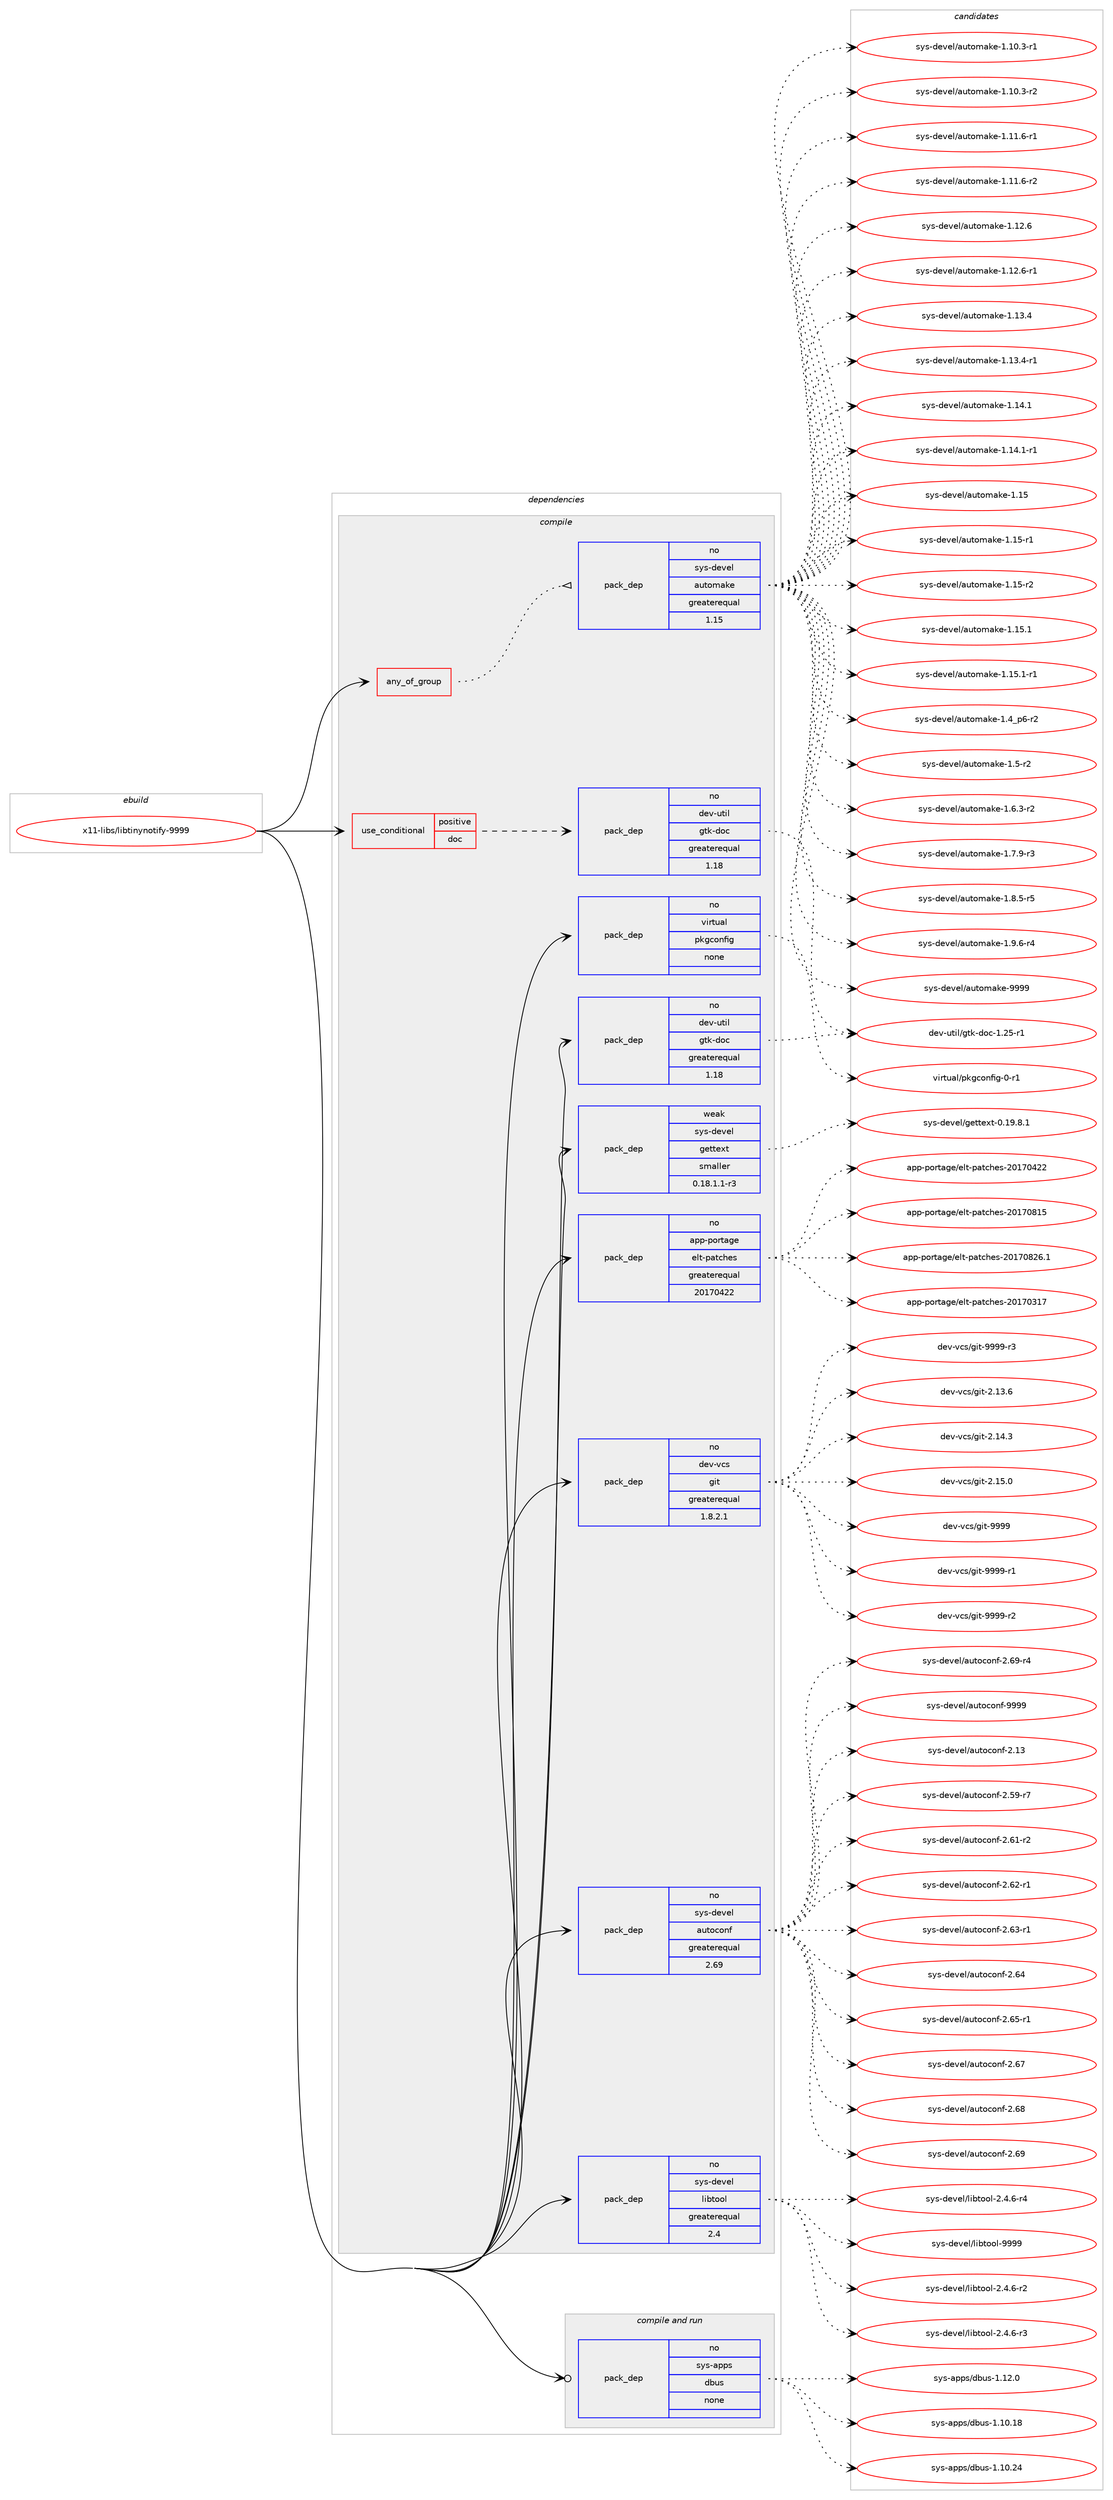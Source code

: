 digraph prolog {

# *************
# Graph options
# *************

newrank=true;
concentrate=true;
compound=true;
graph [rankdir=LR,fontname=Helvetica,fontsize=10,ranksep=1.5];#, ranksep=2.5, nodesep=0.2];
edge  [arrowhead=vee];
node  [fontname=Helvetica,fontsize=10];

# **********
# The ebuild
# **********

subgraph cluster_leftcol {
color=gray;
rank=same;
label=<<i>ebuild</i>>;
id [label="x11-libs/libtinynotify-9999", color=red, width=4, href="../x11-libs/libtinynotify-9999.svg"];
}

# ****************
# The dependencies
# ****************

subgraph cluster_midcol {
color=gray;
label=<<i>dependencies</i>>;
subgraph cluster_compile {
fillcolor="#eeeeee";
style=filled;
label=<<i>compile</i>>;
subgraph any9365 {
dependency519474 [label=<<TABLE BORDER="0" CELLBORDER="1" CELLSPACING="0" CELLPADDING="4"><TR><TD CELLPADDING="10">any_of_group</TD></TR></TABLE>>, shape=none, color=red];subgraph pack387084 {
dependency519475 [label=<<TABLE BORDER="0" CELLBORDER="1" CELLSPACING="0" CELLPADDING="4" WIDTH="220"><TR><TD ROWSPAN="6" CELLPADDING="30">pack_dep</TD></TR><TR><TD WIDTH="110">no</TD></TR><TR><TD>sys-devel</TD></TR><TR><TD>automake</TD></TR><TR><TD>greaterequal</TD></TR><TR><TD>1.15</TD></TR></TABLE>>, shape=none, color=blue];
}
dependency519474:e -> dependency519475:w [weight=20,style="dotted",arrowhead="oinv"];
}
id:e -> dependency519474:w [weight=20,style="solid",arrowhead="vee"];
subgraph cond122686 {
dependency519476 [label=<<TABLE BORDER="0" CELLBORDER="1" CELLSPACING="0" CELLPADDING="4"><TR><TD ROWSPAN="3" CELLPADDING="10">use_conditional</TD></TR><TR><TD>positive</TD></TR><TR><TD>doc</TD></TR></TABLE>>, shape=none, color=red];
subgraph pack387085 {
dependency519477 [label=<<TABLE BORDER="0" CELLBORDER="1" CELLSPACING="0" CELLPADDING="4" WIDTH="220"><TR><TD ROWSPAN="6" CELLPADDING="30">pack_dep</TD></TR><TR><TD WIDTH="110">no</TD></TR><TR><TD>dev-util</TD></TR><TR><TD>gtk-doc</TD></TR><TR><TD>greaterequal</TD></TR><TR><TD>1.18</TD></TR></TABLE>>, shape=none, color=blue];
}
dependency519476:e -> dependency519477:w [weight=20,style="dashed",arrowhead="vee"];
}
id:e -> dependency519476:w [weight=20,style="solid",arrowhead="vee"];
subgraph pack387086 {
dependency519478 [label=<<TABLE BORDER="0" CELLBORDER="1" CELLSPACING="0" CELLPADDING="4" WIDTH="220"><TR><TD ROWSPAN="6" CELLPADDING="30">pack_dep</TD></TR><TR><TD WIDTH="110">no</TD></TR><TR><TD>app-portage</TD></TR><TR><TD>elt-patches</TD></TR><TR><TD>greaterequal</TD></TR><TR><TD>20170422</TD></TR></TABLE>>, shape=none, color=blue];
}
id:e -> dependency519478:w [weight=20,style="solid",arrowhead="vee"];
subgraph pack387087 {
dependency519479 [label=<<TABLE BORDER="0" CELLBORDER="1" CELLSPACING="0" CELLPADDING="4" WIDTH="220"><TR><TD ROWSPAN="6" CELLPADDING="30">pack_dep</TD></TR><TR><TD WIDTH="110">no</TD></TR><TR><TD>dev-util</TD></TR><TR><TD>gtk-doc</TD></TR><TR><TD>greaterequal</TD></TR><TR><TD>1.18</TD></TR></TABLE>>, shape=none, color=blue];
}
id:e -> dependency519479:w [weight=20,style="solid",arrowhead="vee"];
subgraph pack387088 {
dependency519480 [label=<<TABLE BORDER="0" CELLBORDER="1" CELLSPACING="0" CELLPADDING="4" WIDTH="220"><TR><TD ROWSPAN="6" CELLPADDING="30">pack_dep</TD></TR><TR><TD WIDTH="110">no</TD></TR><TR><TD>dev-vcs</TD></TR><TR><TD>git</TD></TR><TR><TD>greaterequal</TD></TR><TR><TD>1.8.2.1</TD></TR></TABLE>>, shape=none, color=blue];
}
id:e -> dependency519480:w [weight=20,style="solid",arrowhead="vee"];
subgraph pack387089 {
dependency519481 [label=<<TABLE BORDER="0" CELLBORDER="1" CELLSPACING="0" CELLPADDING="4" WIDTH="220"><TR><TD ROWSPAN="6" CELLPADDING="30">pack_dep</TD></TR><TR><TD WIDTH="110">no</TD></TR><TR><TD>sys-devel</TD></TR><TR><TD>autoconf</TD></TR><TR><TD>greaterequal</TD></TR><TR><TD>2.69</TD></TR></TABLE>>, shape=none, color=blue];
}
id:e -> dependency519481:w [weight=20,style="solid",arrowhead="vee"];
subgraph pack387090 {
dependency519482 [label=<<TABLE BORDER="0" CELLBORDER="1" CELLSPACING="0" CELLPADDING="4" WIDTH="220"><TR><TD ROWSPAN="6" CELLPADDING="30">pack_dep</TD></TR><TR><TD WIDTH="110">no</TD></TR><TR><TD>sys-devel</TD></TR><TR><TD>libtool</TD></TR><TR><TD>greaterequal</TD></TR><TR><TD>2.4</TD></TR></TABLE>>, shape=none, color=blue];
}
id:e -> dependency519482:w [weight=20,style="solid",arrowhead="vee"];
subgraph pack387091 {
dependency519483 [label=<<TABLE BORDER="0" CELLBORDER="1" CELLSPACING="0" CELLPADDING="4" WIDTH="220"><TR><TD ROWSPAN="6" CELLPADDING="30">pack_dep</TD></TR><TR><TD WIDTH="110">no</TD></TR><TR><TD>virtual</TD></TR><TR><TD>pkgconfig</TD></TR><TR><TD>none</TD></TR><TR><TD></TD></TR></TABLE>>, shape=none, color=blue];
}
id:e -> dependency519483:w [weight=20,style="solid",arrowhead="vee"];
subgraph pack387092 {
dependency519484 [label=<<TABLE BORDER="0" CELLBORDER="1" CELLSPACING="0" CELLPADDING="4" WIDTH="220"><TR><TD ROWSPAN="6" CELLPADDING="30">pack_dep</TD></TR><TR><TD WIDTH="110">weak</TD></TR><TR><TD>sys-devel</TD></TR><TR><TD>gettext</TD></TR><TR><TD>smaller</TD></TR><TR><TD>0.18.1.1-r3</TD></TR></TABLE>>, shape=none, color=blue];
}
id:e -> dependency519484:w [weight=20,style="solid",arrowhead="vee"];
}
subgraph cluster_compileandrun {
fillcolor="#eeeeee";
style=filled;
label=<<i>compile and run</i>>;
subgraph pack387093 {
dependency519485 [label=<<TABLE BORDER="0" CELLBORDER="1" CELLSPACING="0" CELLPADDING="4" WIDTH="220"><TR><TD ROWSPAN="6" CELLPADDING="30">pack_dep</TD></TR><TR><TD WIDTH="110">no</TD></TR><TR><TD>sys-apps</TD></TR><TR><TD>dbus</TD></TR><TR><TD>none</TD></TR><TR><TD></TD></TR></TABLE>>, shape=none, color=blue];
}
id:e -> dependency519485:w [weight=20,style="solid",arrowhead="odotvee"];
}
subgraph cluster_run {
fillcolor="#eeeeee";
style=filled;
label=<<i>run</i>>;
}
}

# **************
# The candidates
# **************

subgraph cluster_choices {
rank=same;
color=gray;
label=<<i>candidates</i>>;

subgraph choice387084 {
color=black;
nodesep=1;
choice11512111545100101118101108479711711611110997107101454946494846514511449 [label="sys-devel/automake-1.10.3-r1", color=red, width=4,href="../sys-devel/automake-1.10.3-r1.svg"];
choice11512111545100101118101108479711711611110997107101454946494846514511450 [label="sys-devel/automake-1.10.3-r2", color=red, width=4,href="../sys-devel/automake-1.10.3-r2.svg"];
choice11512111545100101118101108479711711611110997107101454946494946544511449 [label="sys-devel/automake-1.11.6-r1", color=red, width=4,href="../sys-devel/automake-1.11.6-r1.svg"];
choice11512111545100101118101108479711711611110997107101454946494946544511450 [label="sys-devel/automake-1.11.6-r2", color=red, width=4,href="../sys-devel/automake-1.11.6-r2.svg"];
choice1151211154510010111810110847971171161111099710710145494649504654 [label="sys-devel/automake-1.12.6", color=red, width=4,href="../sys-devel/automake-1.12.6.svg"];
choice11512111545100101118101108479711711611110997107101454946495046544511449 [label="sys-devel/automake-1.12.6-r1", color=red, width=4,href="../sys-devel/automake-1.12.6-r1.svg"];
choice1151211154510010111810110847971171161111099710710145494649514652 [label="sys-devel/automake-1.13.4", color=red, width=4,href="../sys-devel/automake-1.13.4.svg"];
choice11512111545100101118101108479711711611110997107101454946495146524511449 [label="sys-devel/automake-1.13.4-r1", color=red, width=4,href="../sys-devel/automake-1.13.4-r1.svg"];
choice1151211154510010111810110847971171161111099710710145494649524649 [label="sys-devel/automake-1.14.1", color=red, width=4,href="../sys-devel/automake-1.14.1.svg"];
choice11512111545100101118101108479711711611110997107101454946495246494511449 [label="sys-devel/automake-1.14.1-r1", color=red, width=4,href="../sys-devel/automake-1.14.1-r1.svg"];
choice115121115451001011181011084797117116111109971071014549464953 [label="sys-devel/automake-1.15", color=red, width=4,href="../sys-devel/automake-1.15.svg"];
choice1151211154510010111810110847971171161111099710710145494649534511449 [label="sys-devel/automake-1.15-r1", color=red, width=4,href="../sys-devel/automake-1.15-r1.svg"];
choice1151211154510010111810110847971171161111099710710145494649534511450 [label="sys-devel/automake-1.15-r2", color=red, width=4,href="../sys-devel/automake-1.15-r2.svg"];
choice1151211154510010111810110847971171161111099710710145494649534649 [label="sys-devel/automake-1.15.1", color=red, width=4,href="../sys-devel/automake-1.15.1.svg"];
choice11512111545100101118101108479711711611110997107101454946495346494511449 [label="sys-devel/automake-1.15.1-r1", color=red, width=4,href="../sys-devel/automake-1.15.1-r1.svg"];
choice115121115451001011181011084797117116111109971071014549465295112544511450 [label="sys-devel/automake-1.4_p6-r2", color=red, width=4,href="../sys-devel/automake-1.4_p6-r2.svg"];
choice11512111545100101118101108479711711611110997107101454946534511450 [label="sys-devel/automake-1.5-r2", color=red, width=4,href="../sys-devel/automake-1.5-r2.svg"];
choice115121115451001011181011084797117116111109971071014549465446514511450 [label="sys-devel/automake-1.6.3-r2", color=red, width=4,href="../sys-devel/automake-1.6.3-r2.svg"];
choice115121115451001011181011084797117116111109971071014549465546574511451 [label="sys-devel/automake-1.7.9-r3", color=red, width=4,href="../sys-devel/automake-1.7.9-r3.svg"];
choice115121115451001011181011084797117116111109971071014549465646534511453 [label="sys-devel/automake-1.8.5-r5", color=red, width=4,href="../sys-devel/automake-1.8.5-r5.svg"];
choice115121115451001011181011084797117116111109971071014549465746544511452 [label="sys-devel/automake-1.9.6-r4", color=red, width=4,href="../sys-devel/automake-1.9.6-r4.svg"];
choice115121115451001011181011084797117116111109971071014557575757 [label="sys-devel/automake-9999", color=red, width=4,href="../sys-devel/automake-9999.svg"];
dependency519475:e -> choice11512111545100101118101108479711711611110997107101454946494846514511449:w [style=dotted,weight="100"];
dependency519475:e -> choice11512111545100101118101108479711711611110997107101454946494846514511450:w [style=dotted,weight="100"];
dependency519475:e -> choice11512111545100101118101108479711711611110997107101454946494946544511449:w [style=dotted,weight="100"];
dependency519475:e -> choice11512111545100101118101108479711711611110997107101454946494946544511450:w [style=dotted,weight="100"];
dependency519475:e -> choice1151211154510010111810110847971171161111099710710145494649504654:w [style=dotted,weight="100"];
dependency519475:e -> choice11512111545100101118101108479711711611110997107101454946495046544511449:w [style=dotted,weight="100"];
dependency519475:e -> choice1151211154510010111810110847971171161111099710710145494649514652:w [style=dotted,weight="100"];
dependency519475:e -> choice11512111545100101118101108479711711611110997107101454946495146524511449:w [style=dotted,weight="100"];
dependency519475:e -> choice1151211154510010111810110847971171161111099710710145494649524649:w [style=dotted,weight="100"];
dependency519475:e -> choice11512111545100101118101108479711711611110997107101454946495246494511449:w [style=dotted,weight="100"];
dependency519475:e -> choice115121115451001011181011084797117116111109971071014549464953:w [style=dotted,weight="100"];
dependency519475:e -> choice1151211154510010111810110847971171161111099710710145494649534511449:w [style=dotted,weight="100"];
dependency519475:e -> choice1151211154510010111810110847971171161111099710710145494649534511450:w [style=dotted,weight="100"];
dependency519475:e -> choice1151211154510010111810110847971171161111099710710145494649534649:w [style=dotted,weight="100"];
dependency519475:e -> choice11512111545100101118101108479711711611110997107101454946495346494511449:w [style=dotted,weight="100"];
dependency519475:e -> choice115121115451001011181011084797117116111109971071014549465295112544511450:w [style=dotted,weight="100"];
dependency519475:e -> choice11512111545100101118101108479711711611110997107101454946534511450:w [style=dotted,weight="100"];
dependency519475:e -> choice115121115451001011181011084797117116111109971071014549465446514511450:w [style=dotted,weight="100"];
dependency519475:e -> choice115121115451001011181011084797117116111109971071014549465546574511451:w [style=dotted,weight="100"];
dependency519475:e -> choice115121115451001011181011084797117116111109971071014549465646534511453:w [style=dotted,weight="100"];
dependency519475:e -> choice115121115451001011181011084797117116111109971071014549465746544511452:w [style=dotted,weight="100"];
dependency519475:e -> choice115121115451001011181011084797117116111109971071014557575757:w [style=dotted,weight="100"];
}
subgraph choice387085 {
color=black;
nodesep=1;
choice1001011184511711610510847103116107451001119945494650534511449 [label="dev-util/gtk-doc-1.25-r1", color=red, width=4,href="../dev-util/gtk-doc-1.25-r1.svg"];
dependency519477:e -> choice1001011184511711610510847103116107451001119945494650534511449:w [style=dotted,weight="100"];
}
subgraph choice387086 {
color=black;
nodesep=1;
choice97112112451121111141169710310147101108116451129711699104101115455048495548514955 [label="app-portage/elt-patches-20170317", color=red, width=4,href="../app-portage/elt-patches-20170317.svg"];
choice97112112451121111141169710310147101108116451129711699104101115455048495548525050 [label="app-portage/elt-patches-20170422", color=red, width=4,href="../app-portage/elt-patches-20170422.svg"];
choice97112112451121111141169710310147101108116451129711699104101115455048495548564953 [label="app-portage/elt-patches-20170815", color=red, width=4,href="../app-portage/elt-patches-20170815.svg"];
choice971121124511211111411697103101471011081164511297116991041011154550484955485650544649 [label="app-portage/elt-patches-20170826.1", color=red, width=4,href="../app-portage/elt-patches-20170826.1.svg"];
dependency519478:e -> choice97112112451121111141169710310147101108116451129711699104101115455048495548514955:w [style=dotted,weight="100"];
dependency519478:e -> choice97112112451121111141169710310147101108116451129711699104101115455048495548525050:w [style=dotted,weight="100"];
dependency519478:e -> choice97112112451121111141169710310147101108116451129711699104101115455048495548564953:w [style=dotted,weight="100"];
dependency519478:e -> choice971121124511211111411697103101471011081164511297116991041011154550484955485650544649:w [style=dotted,weight="100"];
}
subgraph choice387087 {
color=black;
nodesep=1;
choice1001011184511711610510847103116107451001119945494650534511449 [label="dev-util/gtk-doc-1.25-r1", color=red, width=4,href="../dev-util/gtk-doc-1.25-r1.svg"];
dependency519479:e -> choice1001011184511711610510847103116107451001119945494650534511449:w [style=dotted,weight="100"];
}
subgraph choice387088 {
color=black;
nodesep=1;
choice10010111845118991154710310511645504649514654 [label="dev-vcs/git-2.13.6", color=red, width=4,href="../dev-vcs/git-2.13.6.svg"];
choice10010111845118991154710310511645504649524651 [label="dev-vcs/git-2.14.3", color=red, width=4,href="../dev-vcs/git-2.14.3.svg"];
choice10010111845118991154710310511645504649534648 [label="dev-vcs/git-2.15.0", color=red, width=4,href="../dev-vcs/git-2.15.0.svg"];
choice1001011184511899115471031051164557575757 [label="dev-vcs/git-9999", color=red, width=4,href="../dev-vcs/git-9999.svg"];
choice10010111845118991154710310511645575757574511449 [label="dev-vcs/git-9999-r1", color=red, width=4,href="../dev-vcs/git-9999-r1.svg"];
choice10010111845118991154710310511645575757574511450 [label="dev-vcs/git-9999-r2", color=red, width=4,href="../dev-vcs/git-9999-r2.svg"];
choice10010111845118991154710310511645575757574511451 [label="dev-vcs/git-9999-r3", color=red, width=4,href="../dev-vcs/git-9999-r3.svg"];
dependency519480:e -> choice10010111845118991154710310511645504649514654:w [style=dotted,weight="100"];
dependency519480:e -> choice10010111845118991154710310511645504649524651:w [style=dotted,weight="100"];
dependency519480:e -> choice10010111845118991154710310511645504649534648:w [style=dotted,weight="100"];
dependency519480:e -> choice1001011184511899115471031051164557575757:w [style=dotted,weight="100"];
dependency519480:e -> choice10010111845118991154710310511645575757574511449:w [style=dotted,weight="100"];
dependency519480:e -> choice10010111845118991154710310511645575757574511450:w [style=dotted,weight="100"];
dependency519480:e -> choice10010111845118991154710310511645575757574511451:w [style=dotted,weight="100"];
}
subgraph choice387089 {
color=black;
nodesep=1;
choice115121115451001011181011084797117116111991111101024550464951 [label="sys-devel/autoconf-2.13", color=red, width=4,href="../sys-devel/autoconf-2.13.svg"];
choice1151211154510010111810110847971171161119911111010245504653574511455 [label="sys-devel/autoconf-2.59-r7", color=red, width=4,href="../sys-devel/autoconf-2.59-r7.svg"];
choice1151211154510010111810110847971171161119911111010245504654494511450 [label="sys-devel/autoconf-2.61-r2", color=red, width=4,href="../sys-devel/autoconf-2.61-r2.svg"];
choice1151211154510010111810110847971171161119911111010245504654504511449 [label="sys-devel/autoconf-2.62-r1", color=red, width=4,href="../sys-devel/autoconf-2.62-r1.svg"];
choice1151211154510010111810110847971171161119911111010245504654514511449 [label="sys-devel/autoconf-2.63-r1", color=red, width=4,href="../sys-devel/autoconf-2.63-r1.svg"];
choice115121115451001011181011084797117116111991111101024550465452 [label="sys-devel/autoconf-2.64", color=red, width=4,href="../sys-devel/autoconf-2.64.svg"];
choice1151211154510010111810110847971171161119911111010245504654534511449 [label="sys-devel/autoconf-2.65-r1", color=red, width=4,href="../sys-devel/autoconf-2.65-r1.svg"];
choice115121115451001011181011084797117116111991111101024550465455 [label="sys-devel/autoconf-2.67", color=red, width=4,href="../sys-devel/autoconf-2.67.svg"];
choice115121115451001011181011084797117116111991111101024550465456 [label="sys-devel/autoconf-2.68", color=red, width=4,href="../sys-devel/autoconf-2.68.svg"];
choice115121115451001011181011084797117116111991111101024550465457 [label="sys-devel/autoconf-2.69", color=red, width=4,href="../sys-devel/autoconf-2.69.svg"];
choice1151211154510010111810110847971171161119911111010245504654574511452 [label="sys-devel/autoconf-2.69-r4", color=red, width=4,href="../sys-devel/autoconf-2.69-r4.svg"];
choice115121115451001011181011084797117116111991111101024557575757 [label="sys-devel/autoconf-9999", color=red, width=4,href="../sys-devel/autoconf-9999.svg"];
dependency519481:e -> choice115121115451001011181011084797117116111991111101024550464951:w [style=dotted,weight="100"];
dependency519481:e -> choice1151211154510010111810110847971171161119911111010245504653574511455:w [style=dotted,weight="100"];
dependency519481:e -> choice1151211154510010111810110847971171161119911111010245504654494511450:w [style=dotted,weight="100"];
dependency519481:e -> choice1151211154510010111810110847971171161119911111010245504654504511449:w [style=dotted,weight="100"];
dependency519481:e -> choice1151211154510010111810110847971171161119911111010245504654514511449:w [style=dotted,weight="100"];
dependency519481:e -> choice115121115451001011181011084797117116111991111101024550465452:w [style=dotted,weight="100"];
dependency519481:e -> choice1151211154510010111810110847971171161119911111010245504654534511449:w [style=dotted,weight="100"];
dependency519481:e -> choice115121115451001011181011084797117116111991111101024550465455:w [style=dotted,weight="100"];
dependency519481:e -> choice115121115451001011181011084797117116111991111101024550465456:w [style=dotted,weight="100"];
dependency519481:e -> choice115121115451001011181011084797117116111991111101024550465457:w [style=dotted,weight="100"];
dependency519481:e -> choice1151211154510010111810110847971171161119911111010245504654574511452:w [style=dotted,weight="100"];
dependency519481:e -> choice115121115451001011181011084797117116111991111101024557575757:w [style=dotted,weight="100"];
}
subgraph choice387090 {
color=black;
nodesep=1;
choice1151211154510010111810110847108105981161111111084550465246544511450 [label="sys-devel/libtool-2.4.6-r2", color=red, width=4,href="../sys-devel/libtool-2.4.6-r2.svg"];
choice1151211154510010111810110847108105981161111111084550465246544511451 [label="sys-devel/libtool-2.4.6-r3", color=red, width=4,href="../sys-devel/libtool-2.4.6-r3.svg"];
choice1151211154510010111810110847108105981161111111084550465246544511452 [label="sys-devel/libtool-2.4.6-r4", color=red, width=4,href="../sys-devel/libtool-2.4.6-r4.svg"];
choice1151211154510010111810110847108105981161111111084557575757 [label="sys-devel/libtool-9999", color=red, width=4,href="../sys-devel/libtool-9999.svg"];
dependency519482:e -> choice1151211154510010111810110847108105981161111111084550465246544511450:w [style=dotted,weight="100"];
dependency519482:e -> choice1151211154510010111810110847108105981161111111084550465246544511451:w [style=dotted,weight="100"];
dependency519482:e -> choice1151211154510010111810110847108105981161111111084550465246544511452:w [style=dotted,weight="100"];
dependency519482:e -> choice1151211154510010111810110847108105981161111111084557575757:w [style=dotted,weight="100"];
}
subgraph choice387091 {
color=black;
nodesep=1;
choice11810511411611797108471121071039911111010210510345484511449 [label="virtual/pkgconfig-0-r1", color=red, width=4,href="../virtual/pkgconfig-0-r1.svg"];
dependency519483:e -> choice11810511411611797108471121071039911111010210510345484511449:w [style=dotted,weight="100"];
}
subgraph choice387092 {
color=black;
nodesep=1;
choice1151211154510010111810110847103101116116101120116454846495746564649 [label="sys-devel/gettext-0.19.8.1", color=red, width=4,href="../sys-devel/gettext-0.19.8.1.svg"];
dependency519484:e -> choice1151211154510010111810110847103101116116101120116454846495746564649:w [style=dotted,weight="100"];
}
subgraph choice387093 {
color=black;
nodesep=1;
choice115121115459711211211547100981171154549464948464956 [label="sys-apps/dbus-1.10.18", color=red, width=4,href="../sys-apps/dbus-1.10.18.svg"];
choice115121115459711211211547100981171154549464948465052 [label="sys-apps/dbus-1.10.24", color=red, width=4,href="../sys-apps/dbus-1.10.24.svg"];
choice1151211154597112112115471009811711545494649504648 [label="sys-apps/dbus-1.12.0", color=red, width=4,href="../sys-apps/dbus-1.12.0.svg"];
dependency519485:e -> choice115121115459711211211547100981171154549464948464956:w [style=dotted,weight="100"];
dependency519485:e -> choice115121115459711211211547100981171154549464948465052:w [style=dotted,weight="100"];
dependency519485:e -> choice1151211154597112112115471009811711545494649504648:w [style=dotted,weight="100"];
}
}

}

